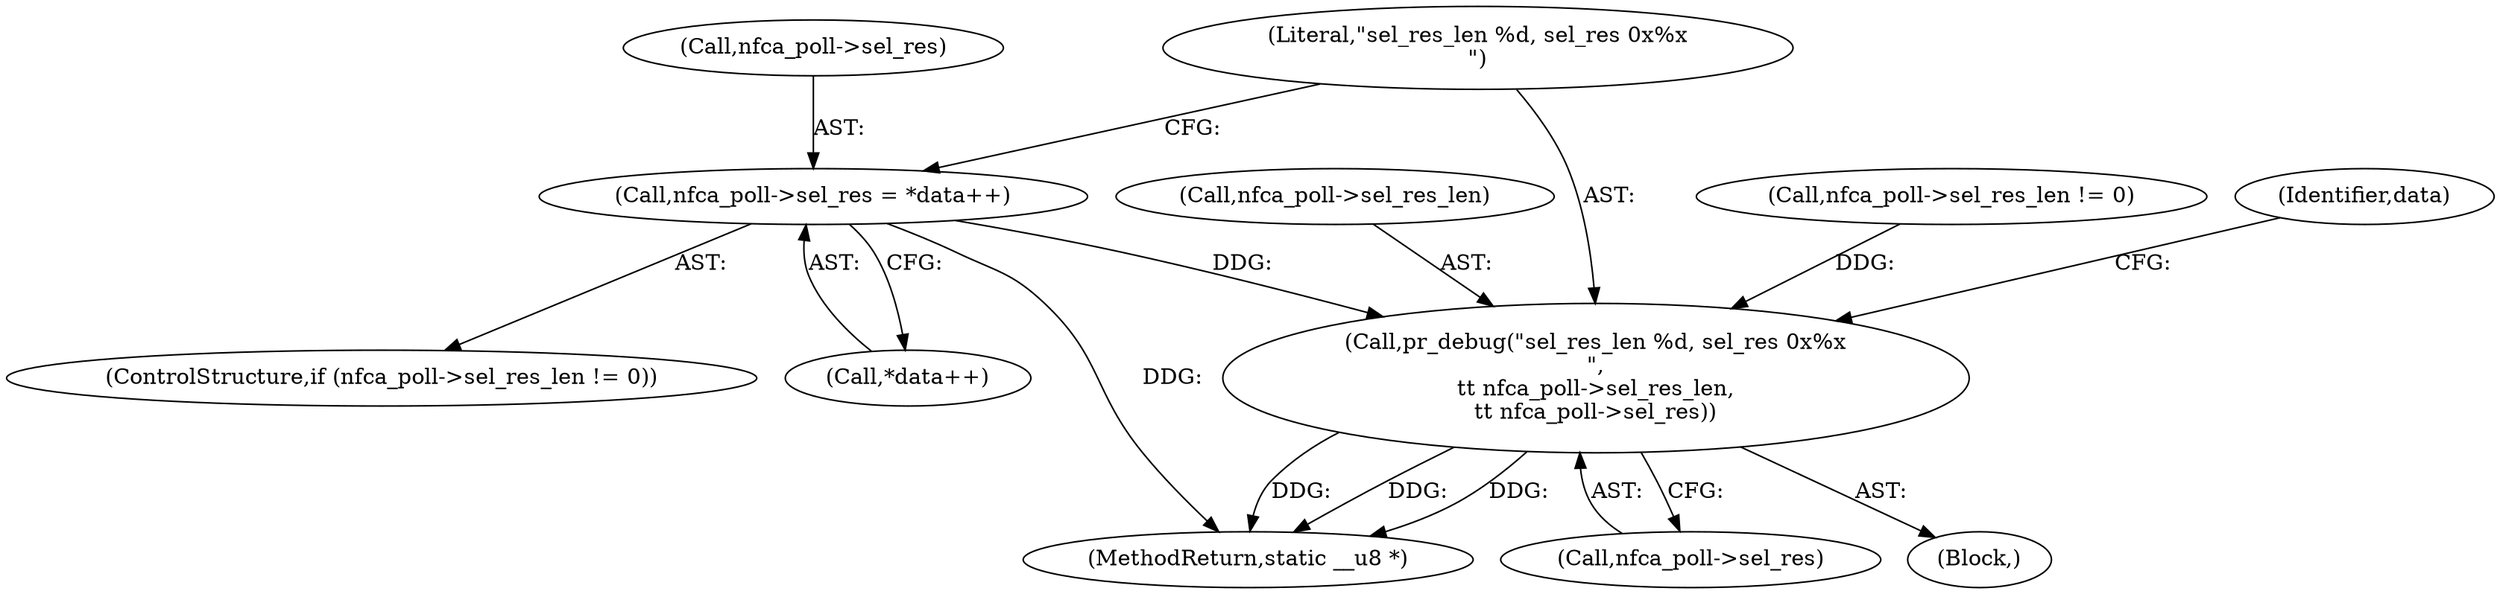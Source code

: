 digraph "0_linux_67de956ff5dc1d4f321e16cfbd63f5be3b691b43_0@pointer" {
"1000158" [label="(Call,nfca_poll->sel_res = *data++)"];
"1000165" [label="(Call,pr_debug(\"sel_res_len %d, sel_res 0x%x\n\",\n\t\t nfca_poll->sel_res_len,\n\t\t nfca_poll->sel_res))"];
"1000166" [label="(Literal,\"sel_res_len %d, sel_res 0x%x\n\")"];
"1000153" [label="(Call,nfca_poll->sel_res_len != 0)"];
"1000104" [label="(Block,)"];
"1000152" [label="(ControlStructure,if (nfca_poll->sel_res_len != 0))"];
"1000175" [label="(MethodReturn,static __u8 *)"];
"1000159" [label="(Call,nfca_poll->sel_res)"];
"1000170" [label="(Call,nfca_poll->sel_res)"];
"1000162" [label="(Call,*data++)"];
"1000165" [label="(Call,pr_debug(\"sel_res_len %d, sel_res 0x%x\n\",\n\t\t nfca_poll->sel_res_len,\n\t\t nfca_poll->sel_res))"];
"1000174" [label="(Identifier,data)"];
"1000158" [label="(Call,nfca_poll->sel_res = *data++)"];
"1000167" [label="(Call,nfca_poll->sel_res_len)"];
"1000158" -> "1000152"  [label="AST: "];
"1000158" -> "1000162"  [label="CFG: "];
"1000159" -> "1000158"  [label="AST: "];
"1000162" -> "1000158"  [label="AST: "];
"1000166" -> "1000158"  [label="CFG: "];
"1000158" -> "1000175"  [label="DDG: "];
"1000158" -> "1000165"  [label="DDG: "];
"1000165" -> "1000104"  [label="AST: "];
"1000165" -> "1000170"  [label="CFG: "];
"1000166" -> "1000165"  [label="AST: "];
"1000167" -> "1000165"  [label="AST: "];
"1000170" -> "1000165"  [label="AST: "];
"1000174" -> "1000165"  [label="CFG: "];
"1000165" -> "1000175"  [label="DDG: "];
"1000165" -> "1000175"  [label="DDG: "];
"1000165" -> "1000175"  [label="DDG: "];
"1000153" -> "1000165"  [label="DDG: "];
}
